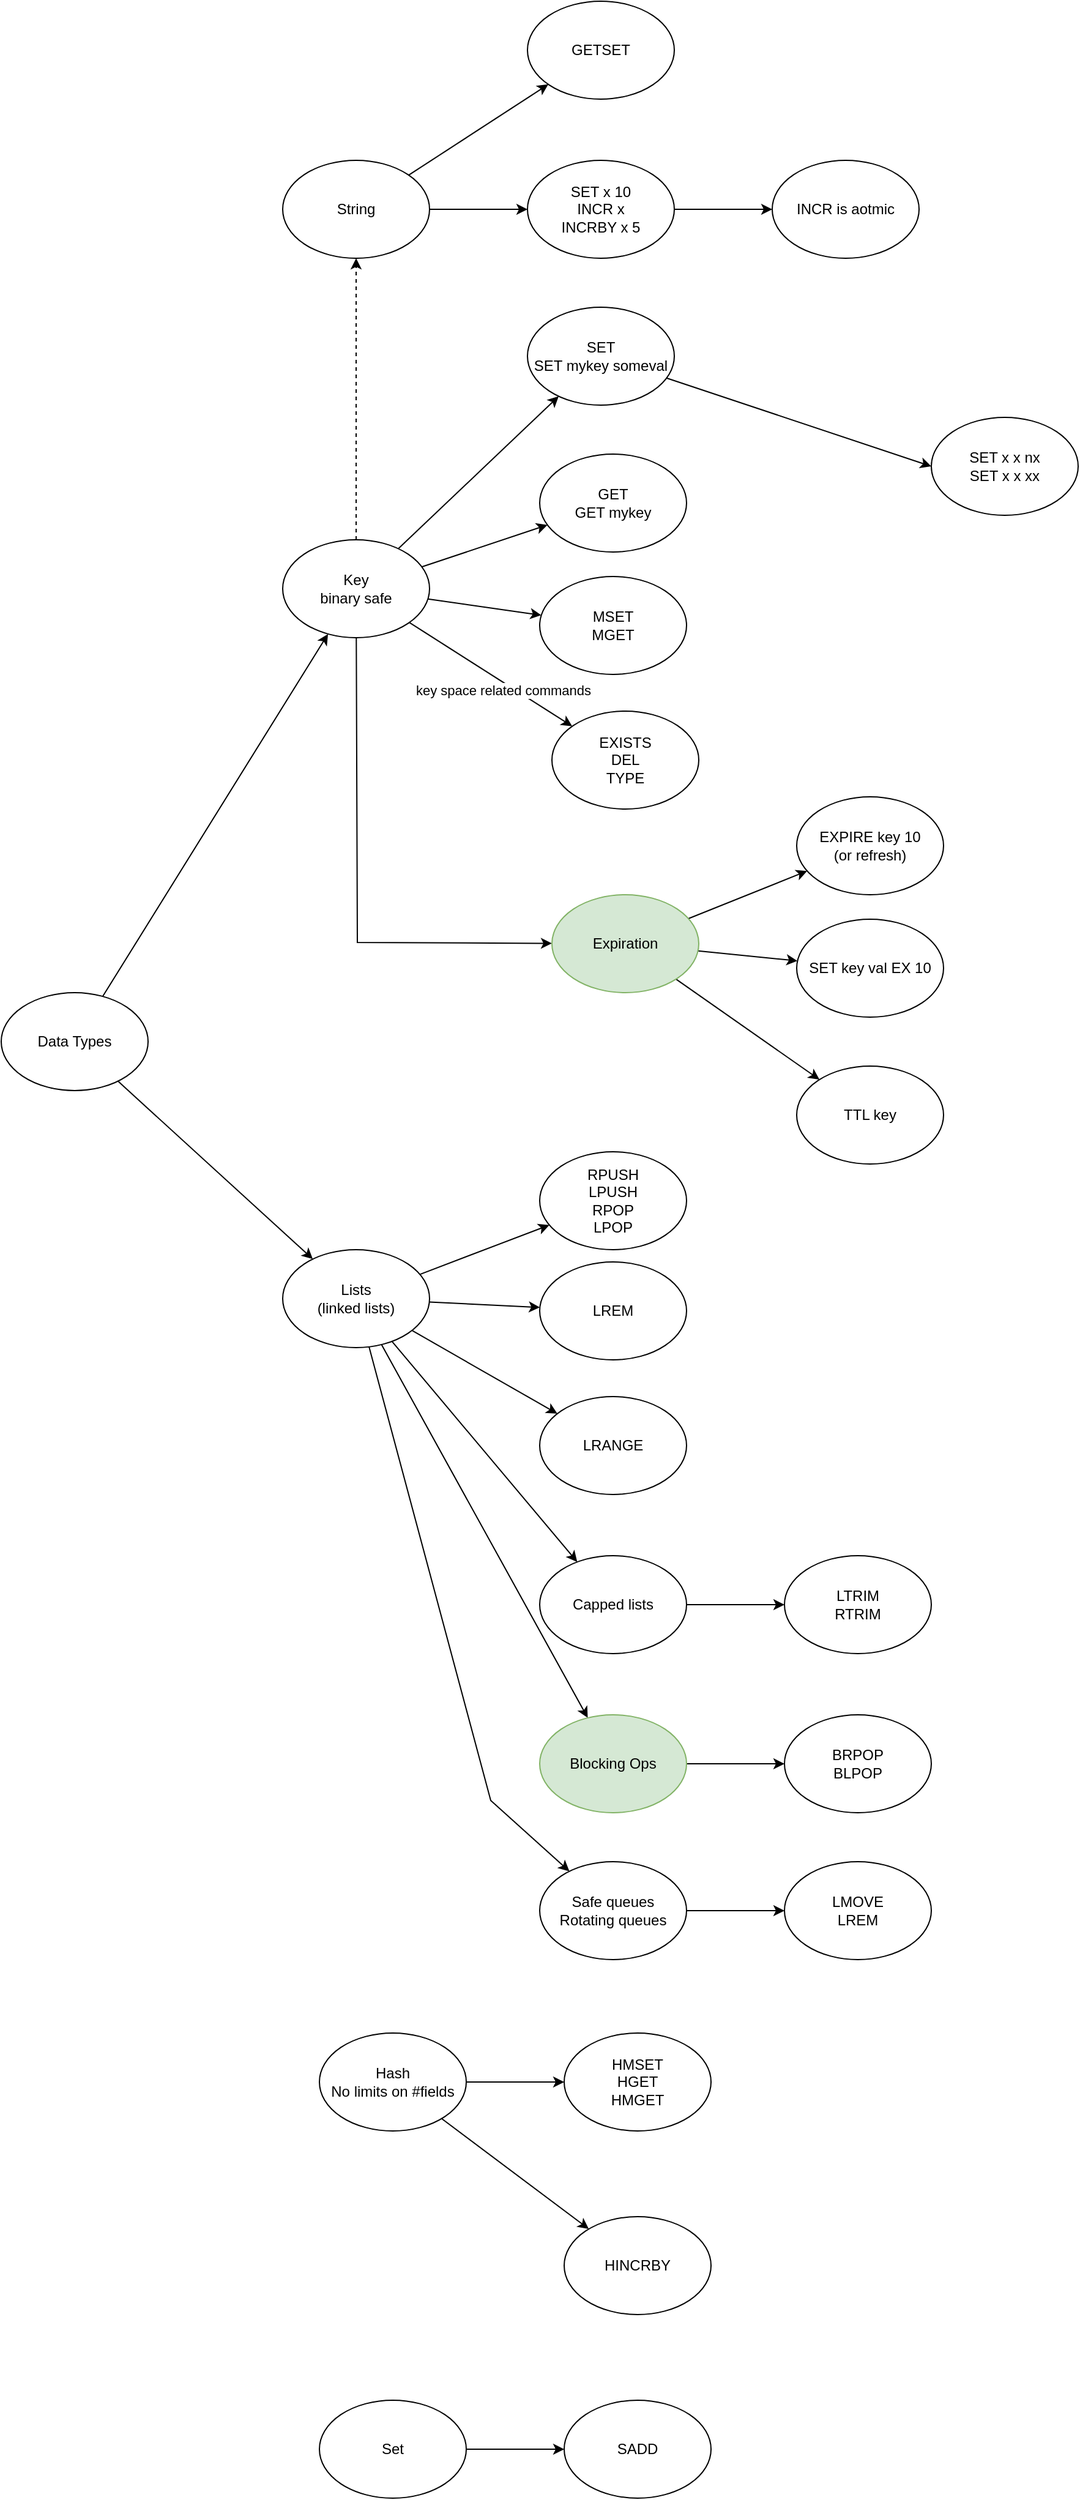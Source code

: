 <mxfile version="14.2.7" type="github">
  <diagram name="Page-1" id="42789a77-a242-8287-6e28-9cd8cfd52e62">
    <mxGraphModel dx="946" dy="1512" grid="1" gridSize="10" guides="1" tooltips="1" connect="1" arrows="1" fold="1" page="1" pageScale="1" pageWidth="1100" pageHeight="850" background="#ffffff" math="0" shadow="0">
      <root>
        <mxCell id="0" />
        <mxCell id="1" parent="0" />
        <mxCell id="BGu-DRvQxac8sKk0P6TH-4" value="" style="rounded=0;orthogonalLoop=1;jettySize=auto;html=1;" edge="1" parent="1" source="BGu-DRvQxac8sKk0P6TH-1" target="BGu-DRvQxac8sKk0P6TH-3">
          <mxGeometry relative="1" as="geometry" />
        </mxCell>
        <mxCell id="BGu-DRvQxac8sKk0P6TH-39" value="" style="edgeStyle=none;rounded=0;orthogonalLoop=1;jettySize=auto;html=1;" edge="1" parent="1" source="BGu-DRvQxac8sKk0P6TH-1" target="BGu-DRvQxac8sKk0P6TH-38">
          <mxGeometry relative="1" as="geometry" />
        </mxCell>
        <mxCell id="BGu-DRvQxac8sKk0P6TH-1" value="Data Types" style="ellipse;whiteSpace=wrap;html=1;" vertex="1" parent="1">
          <mxGeometry y="500" width="120" height="80" as="geometry" />
        </mxCell>
        <mxCell id="BGu-DRvQxac8sKk0P6TH-6" value="" style="edgeStyle=none;rounded=0;orthogonalLoop=1;jettySize=auto;html=1;" edge="1" parent="1" source="BGu-DRvQxac8sKk0P6TH-3" target="BGu-DRvQxac8sKk0P6TH-5">
          <mxGeometry relative="1" as="geometry" />
        </mxCell>
        <mxCell id="BGu-DRvQxac8sKk0P6TH-8" value="" style="edgeStyle=none;rounded=0;orthogonalLoop=1;jettySize=auto;html=1;" edge="1" parent="1" source="BGu-DRvQxac8sKk0P6TH-3" target="BGu-DRvQxac8sKk0P6TH-7">
          <mxGeometry relative="1" as="geometry" />
        </mxCell>
        <mxCell id="BGu-DRvQxac8sKk0P6TH-15" style="edgeStyle=none;rounded=0;orthogonalLoop=1;jettySize=auto;html=1;entryX=0.5;entryY=1;entryDx=0;entryDy=0;dashed=1;" edge="1" parent="1" source="BGu-DRvQxac8sKk0P6TH-3" target="BGu-DRvQxac8sKk0P6TH-11">
          <mxGeometry relative="1" as="geometry" />
        </mxCell>
        <mxCell id="BGu-DRvQxac8sKk0P6TH-23" value="" style="edgeStyle=none;rounded=0;orthogonalLoop=1;jettySize=auto;html=1;" edge="1" parent="1" source="BGu-DRvQxac8sKk0P6TH-3" target="BGu-DRvQxac8sKk0P6TH-22">
          <mxGeometry relative="1" as="geometry" />
        </mxCell>
        <mxCell id="BGu-DRvQxac8sKk0P6TH-25" value="" style="rounded=0;orthogonalLoop=1;jettySize=auto;html=1;" edge="1" parent="1" source="BGu-DRvQxac8sKk0P6TH-3" target="BGu-DRvQxac8sKk0P6TH-24">
          <mxGeometry relative="1" as="geometry" />
        </mxCell>
        <mxCell id="BGu-DRvQxac8sKk0P6TH-26" value="key space related commands" style="edgeLabel;html=1;align=center;verticalAlign=middle;resizable=0;points=[];" vertex="1" connectable="0" parent="BGu-DRvQxac8sKk0P6TH-25">
          <mxGeometry x="0.097" y="1" relative="1" as="geometry">
            <mxPoint x="2.66" y="10" as="offset" />
          </mxGeometry>
        </mxCell>
        <mxCell id="BGu-DRvQxac8sKk0P6TH-29" value="" style="edgeStyle=none;rounded=0;orthogonalLoop=1;jettySize=auto;html=1;" edge="1" parent="1" source="BGu-DRvQxac8sKk0P6TH-3" target="BGu-DRvQxac8sKk0P6TH-28">
          <mxGeometry relative="1" as="geometry">
            <Array as="points">
              <mxPoint x="291" y="459" />
            </Array>
          </mxGeometry>
        </mxCell>
        <mxCell id="BGu-DRvQxac8sKk0P6TH-3" value="Key&lt;br&gt;binary safe" style="ellipse;whiteSpace=wrap;html=1;" vertex="1" parent="1">
          <mxGeometry x="230" y="130" width="120" height="80" as="geometry" />
        </mxCell>
        <mxCell id="BGu-DRvQxac8sKk0P6TH-10" style="edgeStyle=none;rounded=0;orthogonalLoop=1;jettySize=auto;html=1;entryX=0;entryY=0.5;entryDx=0;entryDy=0;" edge="1" parent="1" source="BGu-DRvQxac8sKk0P6TH-5" target="BGu-DRvQxac8sKk0P6TH-9">
          <mxGeometry relative="1" as="geometry" />
        </mxCell>
        <mxCell id="BGu-DRvQxac8sKk0P6TH-5" value="SET&lt;br&gt;SET mykey someval" style="ellipse;whiteSpace=wrap;html=1;" vertex="1" parent="1">
          <mxGeometry x="430" y="-60" width="120" height="80" as="geometry" />
        </mxCell>
        <mxCell id="BGu-DRvQxac8sKk0P6TH-7" value="GET&lt;br&gt;GET mykey" style="ellipse;whiteSpace=wrap;html=1;" vertex="1" parent="1">
          <mxGeometry x="440" y="60" width="120" height="80" as="geometry" />
        </mxCell>
        <mxCell id="BGu-DRvQxac8sKk0P6TH-9" value="SET x x nx&lt;br&gt;SET x x xx" style="ellipse;whiteSpace=wrap;html=1;" vertex="1" parent="1">
          <mxGeometry x="760" y="30" width="120" height="80" as="geometry" />
        </mxCell>
        <mxCell id="BGu-DRvQxac8sKk0P6TH-14" value="" style="edgeStyle=none;rounded=0;orthogonalLoop=1;jettySize=auto;html=1;" edge="1" parent="1" source="BGu-DRvQxac8sKk0P6TH-11" target="BGu-DRvQxac8sKk0P6TH-13">
          <mxGeometry relative="1" as="geometry" />
        </mxCell>
        <mxCell id="BGu-DRvQxac8sKk0P6TH-20" value="" style="edgeStyle=none;rounded=0;orthogonalLoop=1;jettySize=auto;html=1;" edge="1" parent="1" source="BGu-DRvQxac8sKk0P6TH-11" target="BGu-DRvQxac8sKk0P6TH-19">
          <mxGeometry relative="1" as="geometry" />
        </mxCell>
        <mxCell id="BGu-DRvQxac8sKk0P6TH-11" value="String" style="ellipse;whiteSpace=wrap;html=1;" vertex="1" parent="1">
          <mxGeometry x="230" y="-180" width="120" height="80" as="geometry" />
        </mxCell>
        <mxCell id="BGu-DRvQxac8sKk0P6TH-17" value="" style="edgeStyle=none;rounded=0;orthogonalLoop=1;jettySize=auto;html=1;" edge="1" parent="1" source="BGu-DRvQxac8sKk0P6TH-13" target="BGu-DRvQxac8sKk0P6TH-16">
          <mxGeometry relative="1" as="geometry" />
        </mxCell>
        <mxCell id="BGu-DRvQxac8sKk0P6TH-13" value="SET x 10&lt;br&gt;INCR x&lt;br&gt;INCRBY x 5" style="ellipse;whiteSpace=wrap;html=1;" vertex="1" parent="1">
          <mxGeometry x="430" y="-180" width="120" height="80" as="geometry" />
        </mxCell>
        <mxCell id="BGu-DRvQxac8sKk0P6TH-16" value="INCR is aotmic" style="ellipse;whiteSpace=wrap;html=1;" vertex="1" parent="1">
          <mxGeometry x="630" y="-180" width="120" height="80" as="geometry" />
        </mxCell>
        <mxCell id="BGu-DRvQxac8sKk0P6TH-19" value="GETSET" style="ellipse;whiteSpace=wrap;html=1;" vertex="1" parent="1">
          <mxGeometry x="430" y="-310" width="120" height="80" as="geometry" />
        </mxCell>
        <mxCell id="BGu-DRvQxac8sKk0P6TH-22" value="MSET&lt;br&gt;MGET" style="ellipse;whiteSpace=wrap;html=1;" vertex="1" parent="1">
          <mxGeometry x="440" y="160" width="120" height="80" as="geometry" />
        </mxCell>
        <mxCell id="BGu-DRvQxac8sKk0P6TH-24" value="EXISTS&lt;br&gt;DEL&lt;br&gt;TYPE" style="ellipse;whiteSpace=wrap;html=1;" vertex="1" parent="1">
          <mxGeometry x="450" y="270" width="120" height="80" as="geometry" />
        </mxCell>
        <mxCell id="BGu-DRvQxac8sKk0P6TH-31" value="" style="edgeStyle=none;rounded=0;orthogonalLoop=1;jettySize=auto;html=1;" edge="1" parent="1" source="BGu-DRvQxac8sKk0P6TH-28" target="BGu-DRvQxac8sKk0P6TH-30">
          <mxGeometry relative="1" as="geometry" />
        </mxCell>
        <mxCell id="BGu-DRvQxac8sKk0P6TH-33" value="" style="edgeStyle=none;rounded=0;orthogonalLoop=1;jettySize=auto;html=1;" edge="1" parent="1" source="BGu-DRvQxac8sKk0P6TH-28" target="BGu-DRvQxac8sKk0P6TH-32">
          <mxGeometry relative="1" as="geometry" />
        </mxCell>
        <mxCell id="BGu-DRvQxac8sKk0P6TH-36" value="" style="edgeStyle=none;rounded=0;orthogonalLoop=1;jettySize=auto;html=1;" edge="1" parent="1" source="BGu-DRvQxac8sKk0P6TH-28" target="BGu-DRvQxac8sKk0P6TH-35">
          <mxGeometry relative="1" as="geometry" />
        </mxCell>
        <mxCell id="BGu-DRvQxac8sKk0P6TH-28" value="Expiration" style="ellipse;whiteSpace=wrap;html=1;fillColor=#d5e8d4;strokeColor=#82b366;" vertex="1" parent="1">
          <mxGeometry x="450" y="420" width="120" height="80" as="geometry" />
        </mxCell>
        <mxCell id="BGu-DRvQxac8sKk0P6TH-30" value="EXPIRE key 10&lt;br&gt;(or refresh)" style="ellipse;whiteSpace=wrap;html=1;" vertex="1" parent="1">
          <mxGeometry x="650" y="340" width="120" height="80" as="geometry" />
        </mxCell>
        <mxCell id="BGu-DRvQxac8sKk0P6TH-32" value="SET key val EX 10" style="ellipse;whiteSpace=wrap;html=1;" vertex="1" parent="1">
          <mxGeometry x="650" y="440" width="120" height="80" as="geometry" />
        </mxCell>
        <mxCell id="BGu-DRvQxac8sKk0P6TH-35" value="TTL key" style="ellipse;whiteSpace=wrap;html=1;" vertex="1" parent="1">
          <mxGeometry x="650" y="560" width="120" height="80" as="geometry" />
        </mxCell>
        <mxCell id="BGu-DRvQxac8sKk0P6TH-41" value="" style="edgeStyle=none;rounded=0;orthogonalLoop=1;jettySize=auto;html=1;" edge="1" parent="1" source="BGu-DRvQxac8sKk0P6TH-38" target="BGu-DRvQxac8sKk0P6TH-40">
          <mxGeometry relative="1" as="geometry" />
        </mxCell>
        <mxCell id="BGu-DRvQxac8sKk0P6TH-43" value="" style="edgeStyle=none;rounded=0;orthogonalLoop=1;jettySize=auto;html=1;" edge="1" parent="1" source="BGu-DRvQxac8sKk0P6TH-38" target="BGu-DRvQxac8sKk0P6TH-42">
          <mxGeometry relative="1" as="geometry" />
        </mxCell>
        <mxCell id="BGu-DRvQxac8sKk0P6TH-46" value="" style="edgeStyle=none;rounded=0;orthogonalLoop=1;jettySize=auto;html=1;" edge="1" parent="1" source="BGu-DRvQxac8sKk0P6TH-38" target="BGu-DRvQxac8sKk0P6TH-45">
          <mxGeometry relative="1" as="geometry" />
        </mxCell>
        <mxCell id="BGu-DRvQxac8sKk0P6TH-48" value="" style="edgeStyle=none;rounded=0;orthogonalLoop=1;jettySize=auto;html=1;" edge="1" parent="1" source="BGu-DRvQxac8sKk0P6TH-38" target="BGu-DRvQxac8sKk0P6TH-47">
          <mxGeometry relative="1" as="geometry" />
        </mxCell>
        <mxCell id="BGu-DRvQxac8sKk0P6TH-52" value="" style="edgeStyle=none;rounded=0;orthogonalLoop=1;jettySize=auto;html=1;" edge="1" parent="1" source="BGu-DRvQxac8sKk0P6TH-38" target="BGu-DRvQxac8sKk0P6TH-51">
          <mxGeometry relative="1" as="geometry" />
        </mxCell>
        <mxCell id="BGu-DRvQxac8sKk0P6TH-57" value="" style="edgeStyle=none;rounded=0;orthogonalLoop=1;jettySize=auto;html=1;" edge="1" parent="1" source="BGu-DRvQxac8sKk0P6TH-38" target="BGu-DRvQxac8sKk0P6TH-56">
          <mxGeometry relative="1" as="geometry">
            <Array as="points">
              <mxPoint x="400" y="1160" />
            </Array>
          </mxGeometry>
        </mxCell>
        <mxCell id="BGu-DRvQxac8sKk0P6TH-38" value="Lists&lt;br&gt;(linked lists)" style="ellipse;whiteSpace=wrap;html=1;" vertex="1" parent="1">
          <mxGeometry x="230" y="710" width="120" height="80" as="geometry" />
        </mxCell>
        <mxCell id="BGu-DRvQxac8sKk0P6TH-40" value="RPUSH&lt;br&gt;LPUSH&lt;br&gt;RPOP&lt;br&gt;LPOP" style="ellipse;whiteSpace=wrap;html=1;" vertex="1" parent="1">
          <mxGeometry x="440" y="630" width="120" height="80" as="geometry" />
        </mxCell>
        <mxCell id="BGu-DRvQxac8sKk0P6TH-42" value="LRANGE" style="ellipse;whiteSpace=wrap;html=1;" vertex="1" parent="1">
          <mxGeometry x="440" y="830" width="120" height="80" as="geometry" />
        </mxCell>
        <mxCell id="BGu-DRvQxac8sKk0P6TH-45" value="LREM" style="ellipse;whiteSpace=wrap;html=1;" vertex="1" parent="1">
          <mxGeometry x="440" y="720" width="120" height="80" as="geometry" />
        </mxCell>
        <mxCell id="BGu-DRvQxac8sKk0P6TH-50" value="" style="edgeStyle=none;rounded=0;orthogonalLoop=1;jettySize=auto;html=1;" edge="1" parent="1" source="BGu-DRvQxac8sKk0P6TH-47" target="BGu-DRvQxac8sKk0P6TH-49">
          <mxGeometry relative="1" as="geometry" />
        </mxCell>
        <mxCell id="BGu-DRvQxac8sKk0P6TH-47" value="Capped lists" style="ellipse;whiteSpace=wrap;html=1;" vertex="1" parent="1">
          <mxGeometry x="440" y="960" width="120" height="80" as="geometry" />
        </mxCell>
        <mxCell id="BGu-DRvQxac8sKk0P6TH-49" value="LTRIM&lt;br&gt;RTRIM" style="ellipse;whiteSpace=wrap;html=1;" vertex="1" parent="1">
          <mxGeometry x="640" y="960" width="120" height="80" as="geometry" />
        </mxCell>
        <mxCell id="BGu-DRvQxac8sKk0P6TH-54" value="" style="edgeStyle=none;rounded=0;orthogonalLoop=1;jettySize=auto;html=1;" edge="1" parent="1" source="BGu-DRvQxac8sKk0P6TH-51" target="BGu-DRvQxac8sKk0P6TH-53">
          <mxGeometry relative="1" as="geometry" />
        </mxCell>
        <mxCell id="BGu-DRvQxac8sKk0P6TH-51" value="Blocking Ops" style="ellipse;whiteSpace=wrap;html=1;fillColor=#d5e8d4;strokeColor=#82b366;" vertex="1" parent="1">
          <mxGeometry x="440" y="1090" width="120" height="80" as="geometry" />
        </mxCell>
        <mxCell id="BGu-DRvQxac8sKk0P6TH-53" value="BRPOP&lt;br&gt;BLPOP" style="ellipse;whiteSpace=wrap;html=1;" vertex="1" parent="1">
          <mxGeometry x="640" y="1090" width="120" height="80" as="geometry" />
        </mxCell>
        <mxCell id="BGu-DRvQxac8sKk0P6TH-59" value="" style="edgeStyle=none;rounded=0;orthogonalLoop=1;jettySize=auto;html=1;" edge="1" parent="1" source="BGu-DRvQxac8sKk0P6TH-56" target="BGu-DRvQxac8sKk0P6TH-58">
          <mxGeometry relative="1" as="geometry" />
        </mxCell>
        <mxCell id="BGu-DRvQxac8sKk0P6TH-56" value="Safe queues&lt;br&gt;Rotating queues" style="ellipse;whiteSpace=wrap;html=1;" vertex="1" parent="1">
          <mxGeometry x="440" y="1210" width="120" height="80" as="geometry" />
        </mxCell>
        <mxCell id="BGu-DRvQxac8sKk0P6TH-58" value="LMOVE&lt;br&gt;LREM" style="ellipse;whiteSpace=wrap;html=1;" vertex="1" parent="1">
          <mxGeometry x="640" y="1210" width="120" height="80" as="geometry" />
        </mxCell>
        <mxCell id="BGu-DRvQxac8sKk0P6TH-62" value="" style="edgeStyle=none;rounded=0;orthogonalLoop=1;jettySize=auto;html=1;" edge="1" parent="1" source="BGu-DRvQxac8sKk0P6TH-60" target="BGu-DRvQxac8sKk0P6TH-61">
          <mxGeometry relative="1" as="geometry" />
        </mxCell>
        <mxCell id="BGu-DRvQxac8sKk0P6TH-65" value="" style="edgeStyle=none;rounded=0;orthogonalLoop=1;jettySize=auto;html=1;" edge="1" parent="1" source="BGu-DRvQxac8sKk0P6TH-60" target="BGu-DRvQxac8sKk0P6TH-64">
          <mxGeometry relative="1" as="geometry" />
        </mxCell>
        <mxCell id="BGu-DRvQxac8sKk0P6TH-60" value="Hash&lt;br&gt;No limits on #fields" style="ellipse;whiteSpace=wrap;html=1;align=center;" vertex="1" parent="1">
          <mxGeometry x="260" y="1350" width="120" height="80" as="geometry" />
        </mxCell>
        <mxCell id="BGu-DRvQxac8sKk0P6TH-61" value="HMSET&lt;br&gt;HGET&lt;br&gt;HMGET" style="ellipse;whiteSpace=wrap;html=1;align=center;" vertex="1" parent="1">
          <mxGeometry x="460" y="1350" width="120" height="80" as="geometry" />
        </mxCell>
        <mxCell id="BGu-DRvQxac8sKk0P6TH-64" value="HINCRBY" style="ellipse;whiteSpace=wrap;html=1;align=center;" vertex="1" parent="1">
          <mxGeometry x="460" y="1500" width="120" height="80" as="geometry" />
        </mxCell>
        <mxCell id="BGu-DRvQxac8sKk0P6TH-68" value="" style="edgeStyle=none;rounded=0;orthogonalLoop=1;jettySize=auto;html=1;" edge="1" parent="1" source="BGu-DRvQxac8sKk0P6TH-66" target="BGu-DRvQxac8sKk0P6TH-67">
          <mxGeometry relative="1" as="geometry" />
        </mxCell>
        <mxCell id="BGu-DRvQxac8sKk0P6TH-66" value="Set" style="ellipse;whiteSpace=wrap;html=1;align=center;" vertex="1" parent="1">
          <mxGeometry x="260" y="1650" width="120" height="80" as="geometry" />
        </mxCell>
        <mxCell id="BGu-DRvQxac8sKk0P6TH-67" value="SADD" style="ellipse;whiteSpace=wrap;html=1;align=center;" vertex="1" parent="1">
          <mxGeometry x="460" y="1650" width="120" height="80" as="geometry" />
        </mxCell>
      </root>
    </mxGraphModel>
  </diagram>
</mxfile>
